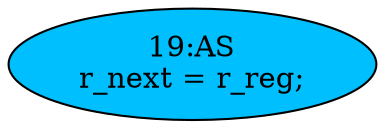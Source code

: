 strict digraph "" {
	node [label="\N"];
	"19:AS"	[ast="<pyverilog.vparser.ast.Assign object at 0x7f49eeae1890>",
		def_var="['r_next']",
		fillcolor=deepskyblue,
		label="19:AS
r_next = r_reg;",
		statements="[]",
		style=filled,
		typ=Assign,
		use_var="['r_reg']"];
}
